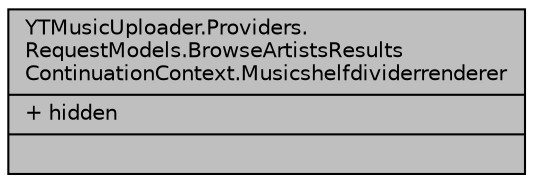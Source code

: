 digraph "YTMusicUploader.Providers.RequestModels.BrowseArtistsResultsContinuationContext.Musicshelfdividerrenderer"
{
 // LATEX_PDF_SIZE
  edge [fontname="Helvetica",fontsize="10",labelfontname="Helvetica",labelfontsize="10"];
  node [fontname="Helvetica",fontsize="10",shape=record];
  Node1 [label="{YTMusicUploader.Providers.\lRequestModels.BrowseArtistsResults\lContinuationContext.Musicshelfdividerrenderer\n|+ hidden\l|}",height=0.2,width=0.4,color="black", fillcolor="grey75", style="filled", fontcolor="black",tooltip=" "];
}
